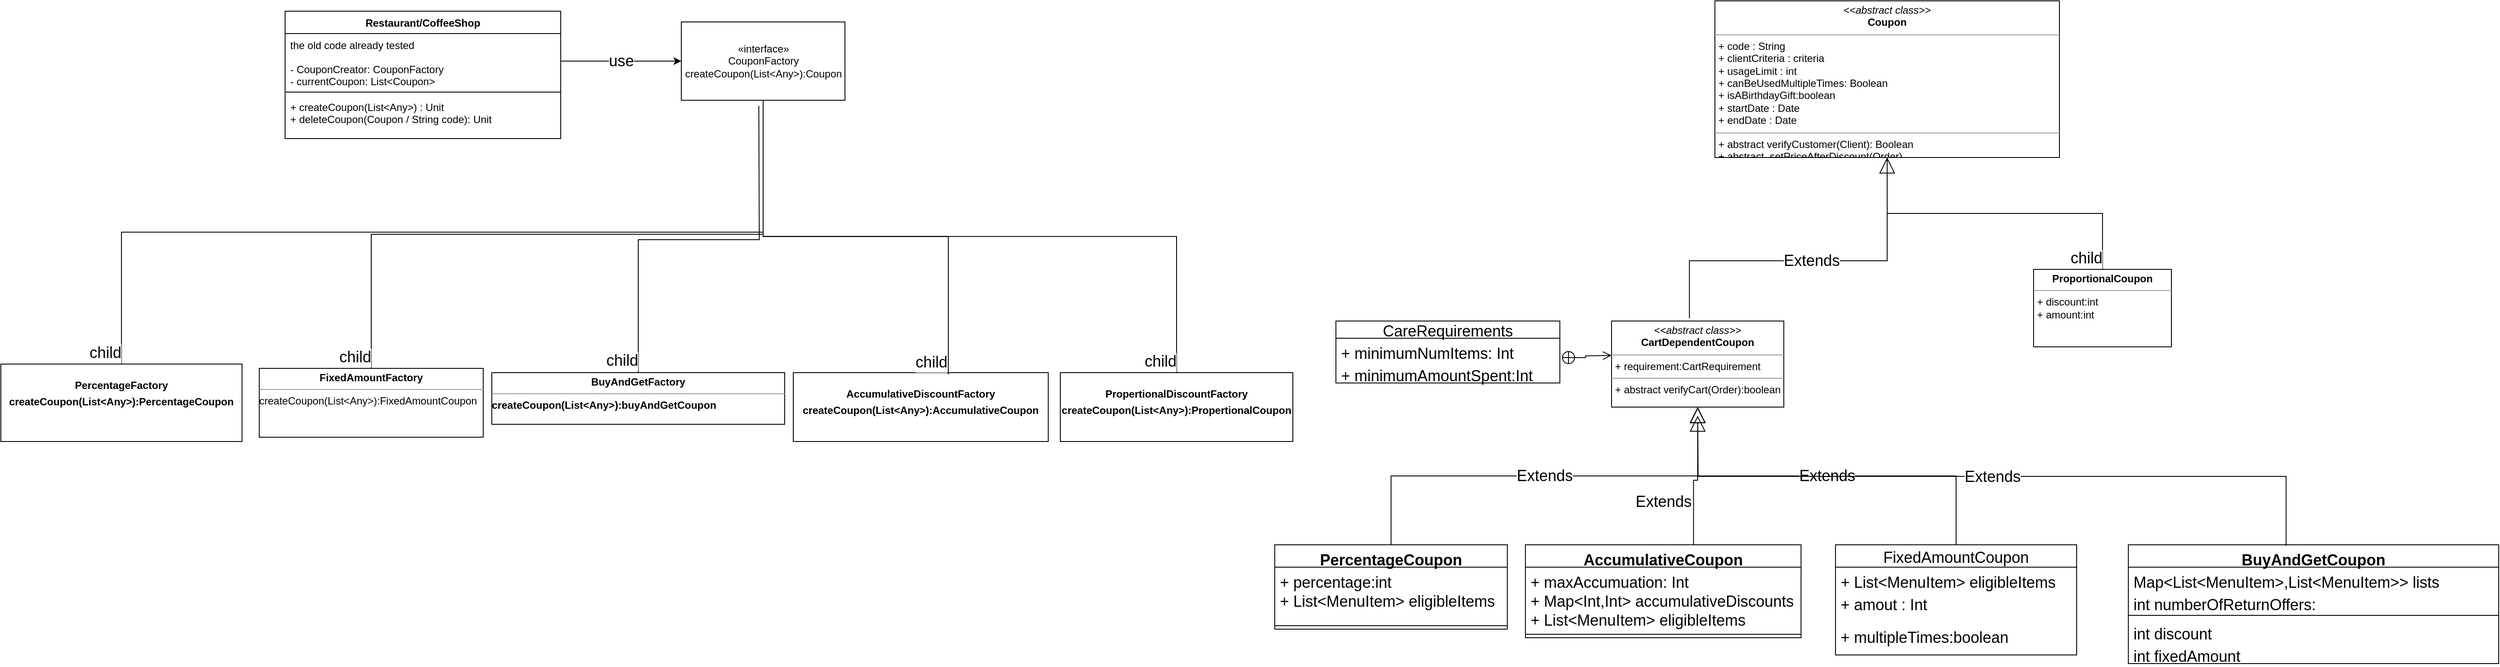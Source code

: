 <mxfile version="15.4.3" type="github">
  <diagram id="kLIZPY2Z_ZGTEdxILeMI" name="Page-1">
    <mxGraphModel dx="1573" dy="1475" grid="1" gridSize="10" guides="1" tooltips="1" connect="1" arrows="1" fold="1" page="1" pageScale="1" pageWidth="850" pageHeight="1100" math="0" shadow="0">
      <root>
        <mxCell id="0" />
        <mxCell id="1" parent="0" />
        <mxCell id="prTzPAkD1qdlaG6kKBDe-8" value="Restaurant/CoffeeShop" style="swimlane;fontStyle=1;align=center;verticalAlign=top;childLayout=stackLayout;horizontal=1;startSize=26;horizontalStack=0;resizeParent=1;resizeParentMax=0;resizeLast=0;collapsible=1;marginBottom=0;" parent="1" vertex="1">
          <mxGeometry x="-510" y="-940" width="320" height="148" as="geometry" />
        </mxCell>
        <mxCell id="prTzPAkD1qdlaG6kKBDe-9" value="the old code already tested&#xa;&#xa;- CouponCreator: CouponFactory&#xa;- currentCoupon: List&lt;Coupon&gt;" style="text;strokeColor=none;fillColor=none;align=left;verticalAlign=top;spacingLeft=4;spacingRight=4;overflow=hidden;rotatable=0;points=[[0,0.5],[1,0.5]];portConstraint=eastwest;" parent="prTzPAkD1qdlaG6kKBDe-8" vertex="1">
          <mxGeometry y="26" width="320" height="64" as="geometry" />
        </mxCell>
        <mxCell id="prTzPAkD1qdlaG6kKBDe-10" value="" style="line;strokeWidth=1;fillColor=none;align=left;verticalAlign=middle;spacingTop=-1;spacingLeft=3;spacingRight=3;rotatable=0;labelPosition=right;points=[];portConstraint=eastwest;" parent="prTzPAkD1qdlaG6kKBDe-8" vertex="1">
          <mxGeometry y="90" width="320" height="8" as="geometry" />
        </mxCell>
        <mxCell id="prTzPAkD1qdlaG6kKBDe-11" value="+ createCoupon(List&lt;Any&gt;) : Unit&#xa;+ deleteCoupon(Coupon / String code): Unit" style="text;strokeColor=none;fillColor=none;align=left;verticalAlign=top;spacingLeft=4;spacingRight=4;overflow=hidden;rotatable=0;points=[[0,0.5],[1,0.5]];portConstraint=eastwest;" parent="prTzPAkD1qdlaG6kKBDe-8" vertex="1">
          <mxGeometry y="98" width="320" height="50" as="geometry" />
        </mxCell>
        <mxCell id="prTzPAkD1qdlaG6kKBDe-12" value="«interface»&lt;br&gt;CouponFactory&lt;br&gt;createCoupon(List&amp;lt;Any&amp;gt;):Coupon" style="html=1;" parent="1" vertex="1">
          <mxGeometry x="-50" y="-927.5" width="190" height="91" as="geometry" />
        </mxCell>
        <mxCell id="prTzPAkD1qdlaG6kKBDe-14" value="&lt;p style=&quot;margin: 0px ; margin-top: 4px ; text-align: center&quot;&gt;&lt;br&gt;&lt;b&gt;PercentageFactory&lt;/b&gt;&lt;/p&gt;&lt;p style=&quot;margin: 0px ; margin-top: 4px ; text-align: center&quot;&gt;&lt;b&gt;createCoupon(List&amp;lt;Any&amp;gt;):PercentageCoupon&lt;/b&gt;&lt;/p&gt;" style="verticalAlign=top;align=left;overflow=fill;fontSize=12;fontFamily=Helvetica;html=1;" parent="1" vertex="1">
          <mxGeometry x="-840" y="-530" width="280" height="90" as="geometry" />
        </mxCell>
        <mxCell id="prTzPAkD1qdlaG6kKBDe-16" value="&lt;p style=&quot;margin: 0px ; margin-top: 4px ; text-align: center&quot;&gt;&lt;b&gt;FixedAmountFactory&lt;/b&gt;&lt;/p&gt;&lt;hr size=&quot;1&quot;&gt;&lt;div style=&quot;height: 2px&quot;&gt;createCoupon(List&amp;lt;Any&amp;gt;):FixedAmountCoupon&lt;/div&gt;" style="verticalAlign=top;align=left;overflow=fill;fontSize=12;fontFamily=Helvetica;html=1;" parent="1" vertex="1">
          <mxGeometry x="-540" y="-525" width="260" height="80" as="geometry" />
        </mxCell>
        <mxCell id="prTzPAkD1qdlaG6kKBDe-18" value="&lt;p style=&quot;margin: 0px ; margin-top: 4px ; text-align: center&quot;&gt;&lt;b&gt;BuyAndGetFactory&lt;/b&gt;&lt;/p&gt;&lt;hr size=&quot;1&quot;&gt;&lt;div style=&quot;height: 2px&quot;&gt;&lt;b&gt;createCoupon(List&amp;lt;Any&amp;gt;):buyAndGetCoupon&lt;/b&gt;&lt;/div&gt;" style="verticalAlign=top;align=left;overflow=fill;fontSize=12;fontFamily=Helvetica;html=1;" parent="1" vertex="1">
          <mxGeometry x="-270" y="-520" width="340" height="60" as="geometry" />
        </mxCell>
        <mxCell id="H8ev0atWPXlf6B0PMMAp-4" value="&lt;p style=&quot;margin: 0px ; margin-top: 4px ; text-align: center&quot;&gt;&lt;b&gt;&lt;br&gt;PropertionalDiscountFactory&lt;/b&gt;&lt;/p&gt;&lt;p style=&quot;margin: 0px ; margin-top: 4px ; text-align: center&quot;&gt;&lt;b&gt;createCoupon(List&amp;lt;Any&amp;gt;):PropertionalCoupon&lt;/b&gt;&lt;/p&gt;" style="verticalAlign=top;align=left;overflow=fill;fontSize=12;fontFamily=Helvetica;html=1;" vertex="1" parent="1">
          <mxGeometry x="390" y="-520" width="270" height="80" as="geometry" />
        </mxCell>
        <mxCell id="H8ev0atWPXlf6B0PMMAp-5" value="&lt;p style=&quot;margin: 0px ; margin-top: 4px ; text-align: center&quot;&gt;&lt;br&gt;&lt;b&gt;AccumulativeDiscountFactory&lt;/b&gt;&lt;/p&gt;&lt;p style=&quot;margin: 0px ; margin-top: 4px ; text-align: center&quot;&gt;&lt;b&gt;createCoupon(List&amp;lt;Any&amp;gt;):AccumulativeCoupon&lt;/b&gt;&lt;/p&gt;" style="verticalAlign=top;align=left;overflow=fill;fontSize=12;fontFamily=Helvetica;html=1;" vertex="1" parent="1">
          <mxGeometry x="80" y="-520" width="296" height="80" as="geometry" />
        </mxCell>
        <mxCell id="H8ev0atWPXlf6B0PMMAp-28" value="" style="endArrow=none;html=1;edgeStyle=orthogonalEdgeStyle;rounded=0;fontSize=18;exitX=0.5;exitY=1;exitDx=0;exitDy=0;" edge="1" parent="1" source="prTzPAkD1qdlaG6kKBDe-12" target="prTzPAkD1qdlaG6kKBDe-14">
          <mxGeometry relative="1" as="geometry">
            <mxPoint x="40" y="-760" as="sourcePoint" />
            <mxPoint x="-680" y="-550" as="targetPoint" />
          </mxGeometry>
        </mxCell>
        <mxCell id="H8ev0atWPXlf6B0PMMAp-30" value="child" style="edgeLabel;resizable=0;html=1;align=right;verticalAlign=bottom;fontSize=18;" connectable="0" vertex="1" parent="H8ev0atWPXlf6B0PMMAp-28">
          <mxGeometry x="1" relative="1" as="geometry" />
        </mxCell>
        <mxCell id="H8ev0atWPXlf6B0PMMAp-33" value="" style="endArrow=none;html=1;edgeStyle=orthogonalEdgeStyle;rounded=0;fontSize=18;entryX=0.5;entryY=0;entryDx=0;entryDy=0;exitX=0.5;exitY=1;exitDx=0;exitDy=0;" edge="1" parent="1" source="prTzPAkD1qdlaG6kKBDe-12" target="prTzPAkD1qdlaG6kKBDe-16">
          <mxGeometry relative="1" as="geometry">
            <mxPoint x="-200" y="-750" as="sourcePoint" />
            <mxPoint x="-40" y="-750" as="targetPoint" />
          </mxGeometry>
        </mxCell>
        <mxCell id="H8ev0atWPXlf6B0PMMAp-35" value="child" style="edgeLabel;resizable=0;html=1;align=right;verticalAlign=bottom;fontSize=18;" connectable="0" vertex="1" parent="H8ev0atWPXlf6B0PMMAp-33">
          <mxGeometry x="1" relative="1" as="geometry" />
        </mxCell>
        <mxCell id="H8ev0atWPXlf6B0PMMAp-36" value="" style="endArrow=none;html=1;edgeStyle=orthogonalEdgeStyle;rounded=0;fontSize=18;entryX=0.5;entryY=0;entryDx=0;entryDy=0;" edge="1" parent="1" target="prTzPAkD1qdlaG6kKBDe-18">
          <mxGeometry relative="1" as="geometry">
            <mxPoint x="40" y="-830" as="sourcePoint" />
            <mxPoint x="30" y="-710" as="targetPoint" />
          </mxGeometry>
        </mxCell>
        <mxCell id="H8ev0atWPXlf6B0PMMAp-38" value="child" style="edgeLabel;resizable=0;html=1;align=right;verticalAlign=bottom;fontSize=18;" connectable="0" vertex="1" parent="H8ev0atWPXlf6B0PMMAp-36">
          <mxGeometry x="1" relative="1" as="geometry" />
        </mxCell>
        <mxCell id="H8ev0atWPXlf6B0PMMAp-39" value="" style="endArrow=none;html=1;edgeStyle=orthogonalEdgeStyle;rounded=0;fontSize=18;entryX=0.608;entryY=0.025;entryDx=0;entryDy=0;entryPerimeter=0;exitX=0.5;exitY=1;exitDx=0;exitDy=0;" edge="1" parent="1" source="prTzPAkD1qdlaG6kKBDe-12" target="H8ev0atWPXlf6B0PMMAp-5">
          <mxGeometry relative="1" as="geometry">
            <mxPoint x="30" y="-710" as="sourcePoint" />
            <mxPoint x="190" y="-710" as="targetPoint" />
          </mxGeometry>
        </mxCell>
        <mxCell id="H8ev0atWPXlf6B0PMMAp-41" value="child" style="edgeLabel;resizable=0;html=1;align=right;verticalAlign=bottom;fontSize=18;" connectable="0" vertex="1" parent="H8ev0atWPXlf6B0PMMAp-39">
          <mxGeometry x="1" relative="1" as="geometry" />
        </mxCell>
        <mxCell id="H8ev0atWPXlf6B0PMMAp-42" value="" style="endArrow=none;html=1;edgeStyle=orthogonalEdgeStyle;rounded=0;fontSize=18;entryX=0.5;entryY=0;entryDx=0;entryDy=0;exitX=0.5;exitY=1;exitDx=0;exitDy=0;" edge="1" parent="1" source="prTzPAkD1qdlaG6kKBDe-12" target="H8ev0atWPXlf6B0PMMAp-4">
          <mxGeometry relative="1" as="geometry">
            <mxPoint x="240" y="-710" as="sourcePoint" />
            <mxPoint x="400" y="-710" as="targetPoint" />
          </mxGeometry>
        </mxCell>
        <mxCell id="H8ev0atWPXlf6B0PMMAp-44" value="child" style="edgeLabel;resizable=0;html=1;align=right;verticalAlign=bottom;fontSize=18;" connectable="0" vertex="1" parent="H8ev0atWPXlf6B0PMMAp-42">
          <mxGeometry x="1" relative="1" as="geometry" />
        </mxCell>
        <mxCell id="H8ev0atWPXlf6B0PMMAp-48" value="use" style="edgeStyle=orthogonalEdgeStyle;rounded=0;orthogonalLoop=1;jettySize=auto;html=1;exitX=1;exitY=0.5;exitDx=0;exitDy=0;entryX=0;entryY=0.5;entryDx=0;entryDy=0;fontSize=18;" edge="1" parent="1" source="prTzPAkD1qdlaG6kKBDe-9" target="prTzPAkD1qdlaG6kKBDe-12">
          <mxGeometry relative="1" as="geometry" />
        </mxCell>
        <mxCell id="H8ev0atWPXlf6B0PMMAp-49" value="&lt;p style=&quot;margin: 0px ; margin-top: 4px ; text-align: center&quot;&gt;&lt;i&gt;&amp;lt;&amp;lt;abstract class&amp;gt;&amp;gt;&lt;/i&gt;&lt;br&gt;&lt;b&gt;Coupon&lt;/b&gt;&lt;/p&gt;&lt;hr size=&quot;1&quot;&gt;&lt;p style=&quot;margin: 0px ; margin-left: 4px&quot;&gt;+ code : String&lt;br&gt;+ clientCriteria : criteria&amp;nbsp;&lt;/p&gt;&lt;p style=&quot;margin: 0px ; margin-left: 4px&quot;&gt;+ usageLimit : int&lt;/p&gt;&lt;p style=&quot;margin: 0px ; margin-left: 4px&quot;&gt;+ canBeUsedMultipleTimes: Boolean&lt;/p&gt;&lt;p style=&quot;margin: 0px ; margin-left: 4px&quot;&gt;+ isABirthdayGift:boolean&lt;/p&gt;&lt;p style=&quot;margin: 0px ; margin-left: 4px&quot;&gt;+ startDate : Date&lt;/p&gt;&lt;p style=&quot;margin: 0px ; margin-left: 4px&quot;&gt;+ endDate : Date&lt;/p&gt;&lt;hr size=&quot;1&quot;&gt;&lt;p style=&quot;margin: 0px ; margin-left: 4px&quot;&gt;+ abstract verifyCustomer(Client): Boolean&lt;br&gt;+ abstract&amp;nbsp; setPriceAfterDiscount(Order)&lt;/p&gt;&lt;p style=&quot;margin: 0px ; margin-left: 4px&quot;&gt;+ abstract setGetList(Order)&lt;/p&gt;" style="verticalAlign=top;align=left;overflow=fill;fontSize=12;fontFamily=Helvetica;html=1;" vertex="1" parent="1">
          <mxGeometry x="1150" y="-952" width="400" height="182" as="geometry" />
        </mxCell>
        <mxCell id="H8ev0atWPXlf6B0PMMAp-51" value="&lt;p style=&quot;margin: 0px ; margin-top: 4px ; text-align: center&quot;&gt;&lt;b&gt;ProportionalCoupon&lt;/b&gt;&lt;/p&gt;&lt;hr size=&quot;1&quot;&gt;&lt;p style=&quot;margin: 0px ; margin-left: 4px&quot;&gt;+ discount:int&lt;/p&gt;&lt;p style=&quot;margin: 0px ; margin-left: 4px&quot;&gt;+ amount:int&lt;/p&gt;&lt;p style=&quot;margin: 0px ; margin-left: 4px&quot;&gt;&lt;br&gt;&lt;/p&gt;" style="verticalAlign=top;align=left;overflow=fill;fontSize=12;fontFamily=Helvetica;html=1;" vertex="1" parent="1">
          <mxGeometry x="1520" y="-640" width="160" height="90" as="geometry" />
        </mxCell>
        <mxCell id="H8ev0atWPXlf6B0PMMAp-53" value="" style="endArrow=none;html=1;edgeStyle=orthogonalEdgeStyle;rounded=0;fontSize=18;entryX=0.5;entryY=0;entryDx=0;entryDy=0;exitX=0.5;exitY=1;exitDx=0;exitDy=0;" edge="1" parent="1" source="H8ev0atWPXlf6B0PMMAp-49" target="H8ev0atWPXlf6B0PMMAp-51">
          <mxGeometry relative="1" as="geometry">
            <mxPoint x="1280" y="-680" as="sourcePoint" />
            <mxPoint x="1460" y="-680" as="targetPoint" />
          </mxGeometry>
        </mxCell>
        <mxCell id="H8ev0atWPXlf6B0PMMAp-55" value="child" style="edgeLabel;resizable=0;html=1;align=right;verticalAlign=bottom;fontSize=18;" connectable="0" vertex="1" parent="H8ev0atWPXlf6B0PMMAp-53">
          <mxGeometry x="1" relative="1" as="geometry" />
        </mxCell>
        <mxCell id="H8ev0atWPXlf6B0PMMAp-56" value="&lt;p style=&quot;margin: 0px ; margin-top: 4px ; text-align: center&quot;&gt;&lt;i&gt;&amp;lt;&amp;lt;abstract class&amp;gt;&amp;gt;&lt;/i&gt;&lt;br&gt;&lt;b&gt;CartDependentCoupon&lt;/b&gt;&lt;/p&gt;&lt;hr size=&quot;1&quot;&gt;&lt;p style=&quot;margin: 0px ; margin-left: 4px&quot;&gt;+ requirement:CartRequirement&amp;nbsp;&lt;/p&gt;&lt;hr size=&quot;1&quot;&gt;&lt;p style=&quot;margin: 0px ; margin-left: 4px&quot;&gt;+ abstract verifyCart(Order):boolean&amp;nbsp;&amp;nbsp;&lt;br&gt;&lt;br&gt;&lt;/p&gt;" style="verticalAlign=top;align=left;overflow=fill;fontSize=12;fontFamily=Helvetica;html=1;" vertex="1" parent="1">
          <mxGeometry x="1030" y="-580" width="200" height="100" as="geometry" />
        </mxCell>
        <mxCell id="H8ev0atWPXlf6B0PMMAp-57" value="PercentageCoupon" style="swimlane;fontStyle=1;align=center;verticalAlign=top;childLayout=stackLayout;horizontal=1;startSize=26;horizontalStack=0;resizeParent=1;resizeParentMax=0;resizeLast=0;collapsible=1;marginBottom=0;fontSize=18;" vertex="1" parent="1">
          <mxGeometry x="639" y="-320" width="270" height="98" as="geometry" />
        </mxCell>
        <mxCell id="H8ev0atWPXlf6B0PMMAp-58" value="+ percentage:int&#xa;+ List&lt;MenuItem&gt; eligibleItems" style="text;strokeColor=none;fillColor=none;align=left;verticalAlign=top;spacingLeft=4;spacingRight=4;overflow=hidden;rotatable=0;points=[[0,0.5],[1,0.5]];portConstraint=eastwest;fontSize=18;" vertex="1" parent="H8ev0atWPXlf6B0PMMAp-57">
          <mxGeometry y="26" width="270" height="64" as="geometry" />
        </mxCell>
        <mxCell id="H8ev0atWPXlf6B0PMMAp-59" value="" style="line;strokeWidth=1;fillColor=none;align=left;verticalAlign=middle;spacingTop=-1;spacingLeft=3;spacingRight=3;rotatable=0;labelPosition=right;points=[];portConstraint=eastwest;fontSize=18;" vertex="1" parent="H8ev0atWPXlf6B0PMMAp-57">
          <mxGeometry y="90" width="270" height="8" as="geometry" />
        </mxCell>
        <mxCell id="H8ev0atWPXlf6B0PMMAp-63" value="AccumulativeCoupon" style="swimlane;fontStyle=1;align=center;verticalAlign=top;childLayout=stackLayout;horizontal=1;startSize=26;horizontalStack=0;resizeParent=1;resizeParentMax=0;resizeLast=0;collapsible=1;marginBottom=0;fontSize=18;" vertex="1" parent="1">
          <mxGeometry x="930" y="-320" width="320" height="108" as="geometry" />
        </mxCell>
        <mxCell id="H8ev0atWPXlf6B0PMMAp-64" value="+ maxAccumuation: Int&#xa;+ Map&lt;Int,Int&gt; accumulativeDiscounts&#xa;+ List&lt;MenuItem&gt; eligibleItems " style="text;strokeColor=none;fillColor=none;align=left;verticalAlign=top;spacingLeft=4;spacingRight=4;overflow=hidden;rotatable=0;points=[[0,0.5],[1,0.5]];portConstraint=eastwest;fontSize=18;" vertex="1" parent="H8ev0atWPXlf6B0PMMAp-63">
          <mxGeometry y="26" width="320" height="74" as="geometry" />
        </mxCell>
        <mxCell id="H8ev0atWPXlf6B0PMMAp-65" value="" style="line;strokeWidth=1;fillColor=none;align=left;verticalAlign=middle;spacingTop=-1;spacingLeft=3;spacingRight=3;rotatable=0;labelPosition=right;points=[];portConstraint=eastwest;fontSize=18;" vertex="1" parent="H8ev0atWPXlf6B0PMMAp-63">
          <mxGeometry y="100" width="320" height="8" as="geometry" />
        </mxCell>
        <mxCell id="H8ev0atWPXlf6B0PMMAp-71" value="FixedAmountCoupon" style="swimlane;fontStyle=0;childLayout=stackLayout;horizontal=1;startSize=26;fillColor=none;horizontalStack=0;resizeParent=1;resizeParentMax=0;resizeLast=0;collapsible=1;marginBottom=0;fontSize=18;" vertex="1" parent="1">
          <mxGeometry x="1290" y="-320" width="280" height="128" as="geometry" />
        </mxCell>
        <mxCell id="H8ev0atWPXlf6B0PMMAp-73" value="+ List&lt;MenuItem&gt; eligibleItems" style="text;strokeColor=none;fillColor=none;align=left;verticalAlign=top;spacingLeft=4;spacingRight=4;overflow=hidden;rotatable=0;points=[[0,0.5],[1,0.5]];portConstraint=eastwest;fontSize=18;" vertex="1" parent="H8ev0atWPXlf6B0PMMAp-71">
          <mxGeometry y="26" width="280" height="26" as="geometry" />
        </mxCell>
        <mxCell id="H8ev0atWPXlf6B0PMMAp-74" value="+ amout : Int" style="text;strokeColor=none;fillColor=none;align=left;verticalAlign=top;spacingLeft=4;spacingRight=4;overflow=hidden;rotatable=0;points=[[0,0.5],[1,0.5]];portConstraint=eastwest;fontSize=18;" vertex="1" parent="H8ev0atWPXlf6B0PMMAp-71">
          <mxGeometry y="52" width="280" height="38" as="geometry" />
        </mxCell>
        <mxCell id="H8ev0atWPXlf6B0PMMAp-75" value="+ multipleTimes:boolean" style="text;strokeColor=none;fillColor=none;align=left;verticalAlign=top;spacingLeft=4;spacingRight=4;overflow=hidden;rotatable=0;points=[[0,0.5],[1,0.5]];portConstraint=eastwest;fontSize=18;" vertex="1" parent="H8ev0atWPXlf6B0PMMAp-71">
          <mxGeometry y="90" width="280" height="38" as="geometry" />
        </mxCell>
        <mxCell id="H8ev0atWPXlf6B0PMMAp-76" value="BuyAndGetCoupon" style="swimlane;fontStyle=1;align=center;verticalAlign=top;childLayout=stackLayout;horizontal=1;startSize=26;horizontalStack=0;resizeParent=1;resizeParentMax=0;resizeLast=0;collapsible=1;marginBottom=0;fontSize=18;" vertex="1" parent="1">
          <mxGeometry x="1630" y="-320" width="430" height="138" as="geometry" />
        </mxCell>
        <mxCell id="H8ev0atWPXlf6B0PMMAp-77" value="Map&lt;List&lt;MenuItem&gt;,List&lt;MenuItem&gt;&gt; lists" style="text;strokeColor=none;fillColor=none;align=left;verticalAlign=top;spacingLeft=4;spacingRight=4;overflow=hidden;rotatable=0;points=[[0,0.5],[1,0.5]];portConstraint=eastwest;fontSize=18;" vertex="1" parent="H8ev0atWPXlf6B0PMMAp-76">
          <mxGeometry y="26" width="430" height="26" as="geometry" />
        </mxCell>
        <mxCell id="H8ev0atWPXlf6B0PMMAp-80" value="int numberOfReturnOffers: &#xa;" style="text;strokeColor=none;fillColor=none;align=left;verticalAlign=top;spacingLeft=4;spacingRight=4;overflow=hidden;rotatable=0;points=[[0,0.5],[1,0.5]];portConstraint=eastwest;fontSize=18;" vertex="1" parent="H8ev0atWPXlf6B0PMMAp-76">
          <mxGeometry y="52" width="430" height="26" as="geometry" />
        </mxCell>
        <mxCell id="H8ev0atWPXlf6B0PMMAp-78" value="" style="line;strokeWidth=1;fillColor=none;align=left;verticalAlign=middle;spacingTop=-1;spacingLeft=3;spacingRight=3;rotatable=0;labelPosition=right;points=[];portConstraint=eastwest;fontSize=18;" vertex="1" parent="H8ev0atWPXlf6B0PMMAp-76">
          <mxGeometry y="78" width="430" height="8" as="geometry" />
        </mxCell>
        <mxCell id="H8ev0atWPXlf6B0PMMAp-81" value="int discount&#xa;" style="text;strokeColor=none;fillColor=none;align=left;verticalAlign=top;spacingLeft=4;spacingRight=4;overflow=hidden;rotatable=0;points=[[0,0.5],[1,0.5]];portConstraint=eastwest;fontSize=18;" vertex="1" parent="H8ev0atWPXlf6B0PMMAp-76">
          <mxGeometry y="86" width="430" height="26" as="geometry" />
        </mxCell>
        <mxCell id="H8ev0atWPXlf6B0PMMAp-82" value="int fixedAmount &#xa;" style="text;strokeColor=none;fillColor=none;align=left;verticalAlign=top;spacingLeft=4;spacingRight=4;overflow=hidden;rotatable=0;points=[[0,0.5],[1,0.5]];portConstraint=eastwest;fontSize=18;" vertex="1" parent="H8ev0atWPXlf6B0PMMAp-76">
          <mxGeometry y="112" width="430" height="26" as="geometry" />
        </mxCell>
        <mxCell id="H8ev0atWPXlf6B0PMMAp-86" value="Extends" style="endArrow=block;endSize=16;endFill=0;html=1;rounded=0;fontSize=18;edgeStyle=orthogonalEdgeStyle;entryX=0.5;entryY=1;entryDx=0;entryDy=0;exitX=0.452;exitY=-0.033;exitDx=0;exitDy=0;exitPerimeter=0;" edge="1" parent="1" source="H8ev0atWPXlf6B0PMMAp-56" target="H8ev0atWPXlf6B0PMMAp-49">
          <mxGeometry width="160" relative="1" as="geometry">
            <mxPoint x="1310" y="-650" as="sourcePoint" />
            <mxPoint x="1470" y="-650" as="targetPoint" />
            <Array as="points">
              <mxPoint x="1120" y="-650" />
              <mxPoint x="1350" y="-650" />
            </Array>
          </mxGeometry>
        </mxCell>
        <mxCell id="H8ev0atWPXlf6B0PMMAp-87" value="Extends" style="endArrow=block;endSize=16;endFill=0;html=1;rounded=0;fontSize=18;edgeStyle=orthogonalEdgeStyle;exitX=0.5;exitY=0;exitDx=0;exitDy=0;entryX=0.5;entryY=1;entryDx=0;entryDy=0;" edge="1" parent="1" source="H8ev0atWPXlf6B0PMMAp-57" target="H8ev0atWPXlf6B0PMMAp-56">
          <mxGeometry width="160" relative="1" as="geometry">
            <mxPoint x="1020" y="-390" as="sourcePoint" />
            <mxPoint x="1180" y="-390" as="targetPoint" />
          </mxGeometry>
        </mxCell>
        <mxCell id="H8ev0atWPXlf6B0PMMAp-89" value="Extends" style="endArrow=block;endSize=16;endFill=0;html=1;rounded=0;fontSize=18;edgeStyle=orthogonalEdgeStyle;exitX=0.61;exitY=0;exitDx=0;exitDy=0;exitPerimeter=0;" edge="1" parent="1" source="H8ev0atWPXlf6B0PMMAp-63">
          <mxGeometry x="-0.354" y="35" width="160" relative="1" as="geometry">
            <mxPoint x="1020" y="-390" as="sourcePoint" />
            <mxPoint x="1130" y="-470" as="targetPoint" />
            <Array as="points">
              <mxPoint x="1125" y="-395" />
              <mxPoint x="1130" y="-395" />
            </Array>
            <mxPoint as="offset" />
          </mxGeometry>
        </mxCell>
        <mxCell id="H8ev0atWPXlf6B0PMMAp-90" value="Extends" style="endArrow=block;endSize=16;endFill=0;html=1;rounded=0;fontSize=18;edgeStyle=orthogonalEdgeStyle;entryX=0.5;entryY=1;entryDx=0;entryDy=0;exitX=0.5;exitY=0;exitDx=0;exitDy=0;" edge="1" parent="1" source="H8ev0atWPXlf6B0PMMAp-71" target="H8ev0atWPXlf6B0PMMAp-56">
          <mxGeometry width="160" relative="1" as="geometry">
            <mxPoint x="1220" y="-390" as="sourcePoint" />
            <mxPoint x="1380" y="-390" as="targetPoint" />
          </mxGeometry>
        </mxCell>
        <mxCell id="H8ev0atWPXlf6B0PMMAp-91" value="Extends" style="endArrow=block;endSize=16;endFill=0;html=1;rounded=0;fontSize=18;edgeStyle=orthogonalEdgeStyle;exitX=0.426;exitY=0.007;exitDx=0;exitDy=0;exitPerimeter=0;" edge="1" parent="1" source="H8ev0atWPXlf6B0PMMAp-76">
          <mxGeometry width="160" relative="1" as="geometry">
            <mxPoint x="1590" y="-420" as="sourcePoint" />
            <mxPoint x="1130" y="-480" as="targetPoint" />
            <mxPoint as="offset" />
          </mxGeometry>
        </mxCell>
        <mxCell id="H8ev0atWPXlf6B0PMMAp-92" value="CareRequirements" style="swimlane;fontStyle=0;childLayout=stackLayout;horizontal=1;startSize=20;fillColor=none;horizontalStack=0;resizeParent=1;resizeParentMax=0;resizeLast=0;collapsible=1;marginBottom=0;fontSize=18;" vertex="1" parent="1">
          <mxGeometry x="710" y="-580" width="260" height="72" as="geometry" />
        </mxCell>
        <mxCell id="H8ev0atWPXlf6B0PMMAp-93" value="+ minimumNumItems: Int" style="text;strokeColor=none;fillColor=none;align=left;verticalAlign=top;spacingLeft=4;spacingRight=4;overflow=hidden;rotatable=0;points=[[0,0.5],[1,0.5]];portConstraint=eastwest;fontSize=18;" vertex="1" parent="H8ev0atWPXlf6B0PMMAp-92">
          <mxGeometry y="20" width="260" height="26" as="geometry" />
        </mxCell>
        <mxCell id="H8ev0atWPXlf6B0PMMAp-94" value="+ minimumAmountSpent:Int" style="text;strokeColor=none;fillColor=none;align=left;verticalAlign=top;spacingLeft=4;spacingRight=4;overflow=hidden;rotatable=0;points=[[0,0.5],[1,0.5]];portConstraint=eastwest;fontSize=18;" vertex="1" parent="H8ev0atWPXlf6B0PMMAp-92">
          <mxGeometry y="46" width="260" height="26" as="geometry" />
        </mxCell>
        <mxCell id="H8ev0atWPXlf6B0PMMAp-97" value="" style="endArrow=open;startArrow=circlePlus;endFill=0;startFill=0;endSize=8;html=1;rounded=0;fontSize=18;edgeStyle=orthogonalEdgeStyle;exitX=1.008;exitY=0.865;exitDx=0;exitDy=0;exitPerimeter=0;" edge="1" parent="1" source="H8ev0atWPXlf6B0PMMAp-93">
          <mxGeometry width="160" relative="1" as="geometry">
            <mxPoint x="990" y="-540" as="sourcePoint" />
            <mxPoint x="1030" y="-540" as="targetPoint" />
          </mxGeometry>
        </mxCell>
      </root>
    </mxGraphModel>
  </diagram>
</mxfile>
